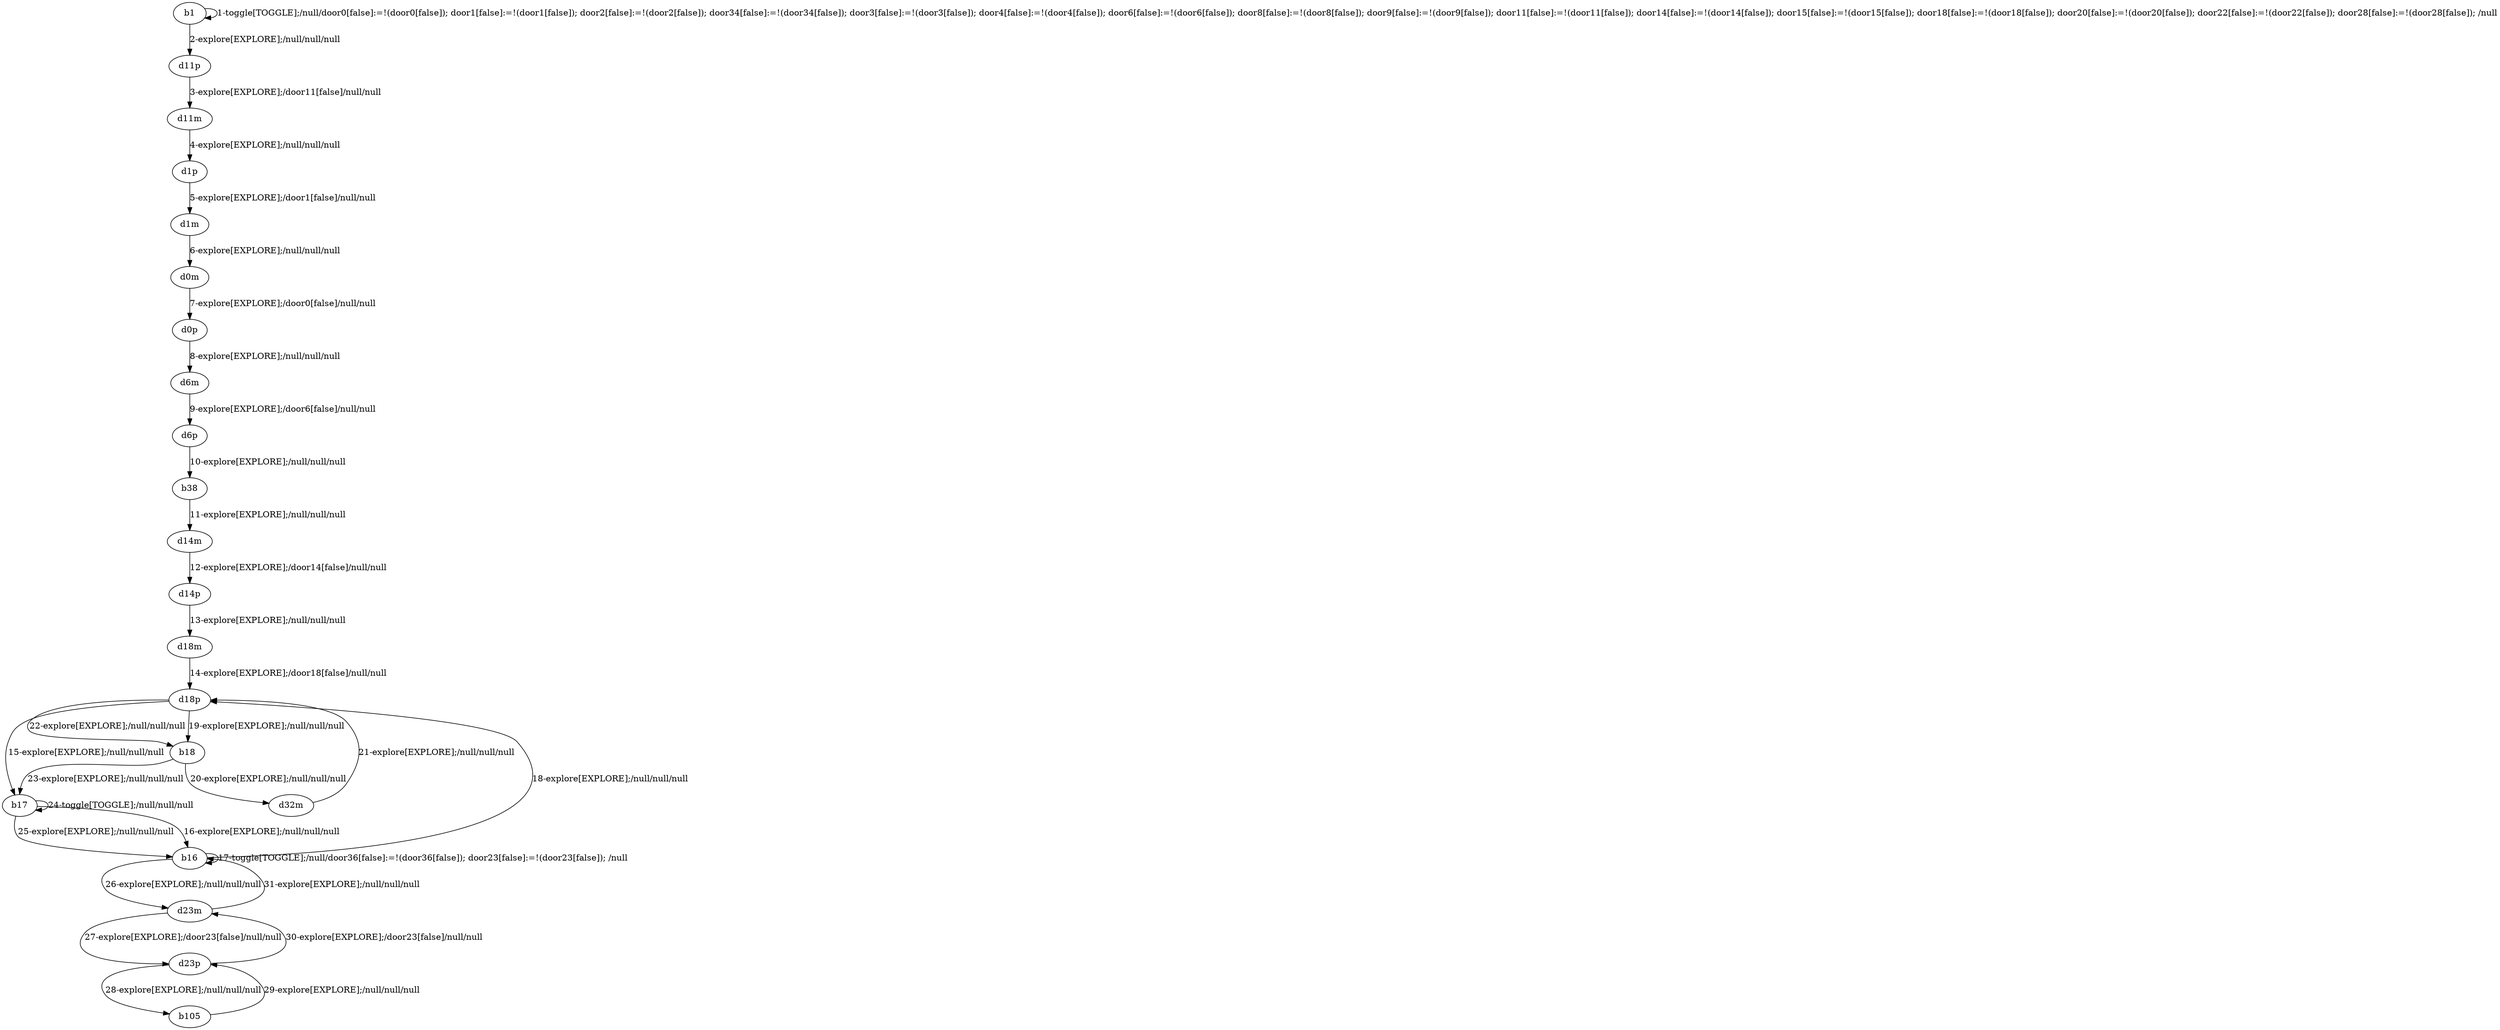 # Total number of goals covered by this test: 1
# d23m --> b16

digraph g {
"b1" -> "b1" [label = "1-toggle[TOGGLE];/null/door0[false]:=!(door0[false]); door1[false]:=!(door1[false]); door2[false]:=!(door2[false]); door34[false]:=!(door34[false]); door3[false]:=!(door3[false]); door4[false]:=!(door4[false]); door6[false]:=!(door6[false]); door8[false]:=!(door8[false]); door9[false]:=!(door9[false]); door11[false]:=!(door11[false]); door14[false]:=!(door14[false]); door15[false]:=!(door15[false]); door18[false]:=!(door18[false]); door20[false]:=!(door20[false]); door22[false]:=!(door22[false]); door28[false]:=!(door28[false]); /null"];
"b1" -> "d11p" [label = "2-explore[EXPLORE];/null/null/null"];
"d11p" -> "d11m" [label = "3-explore[EXPLORE];/door11[false]/null/null"];
"d11m" -> "d1p" [label = "4-explore[EXPLORE];/null/null/null"];
"d1p" -> "d1m" [label = "5-explore[EXPLORE];/door1[false]/null/null"];
"d1m" -> "d0m" [label = "6-explore[EXPLORE];/null/null/null"];
"d0m" -> "d0p" [label = "7-explore[EXPLORE];/door0[false]/null/null"];
"d0p" -> "d6m" [label = "8-explore[EXPLORE];/null/null/null"];
"d6m" -> "d6p" [label = "9-explore[EXPLORE];/door6[false]/null/null"];
"d6p" -> "b38" [label = "10-explore[EXPLORE];/null/null/null"];
"b38" -> "d14m" [label = "11-explore[EXPLORE];/null/null/null"];
"d14m" -> "d14p" [label = "12-explore[EXPLORE];/door14[false]/null/null"];
"d14p" -> "d18m" [label = "13-explore[EXPLORE];/null/null/null"];
"d18m" -> "d18p" [label = "14-explore[EXPLORE];/door18[false]/null/null"];
"d18p" -> "b17" [label = "15-explore[EXPLORE];/null/null/null"];
"b17" -> "b16" [label = "16-explore[EXPLORE];/null/null/null"];
"b16" -> "b16" [label = "17-toggle[TOGGLE];/null/door36[false]:=!(door36[false]); door23[false]:=!(door23[false]); /null"];
"b16" -> "d18p" [label = "18-explore[EXPLORE];/null/null/null"];
"d18p" -> "b18" [label = "19-explore[EXPLORE];/null/null/null"];
"b18" -> "d32m" [label = "20-explore[EXPLORE];/null/null/null"];
"d32m" -> "d18p" [label = "21-explore[EXPLORE];/null/null/null"];
"d18p" -> "b18" [label = "22-explore[EXPLORE];/null/null/null"];
"b18" -> "b17" [label = "23-explore[EXPLORE];/null/null/null"];
"b17" -> "b17" [label = "24-toggle[TOGGLE];/null/null/null"];
"b17" -> "b16" [label = "25-explore[EXPLORE];/null/null/null"];
"b16" -> "d23m" [label = "26-explore[EXPLORE];/null/null/null"];
"d23m" -> "d23p" [label = "27-explore[EXPLORE];/door23[false]/null/null"];
"d23p" -> "b105" [label = "28-explore[EXPLORE];/null/null/null"];
"b105" -> "d23p" [label = "29-explore[EXPLORE];/null/null/null"];
"d23p" -> "d23m" [label = "30-explore[EXPLORE];/door23[false]/null/null"];
"d23m" -> "b16" [label = "31-explore[EXPLORE];/null/null/null"];
}